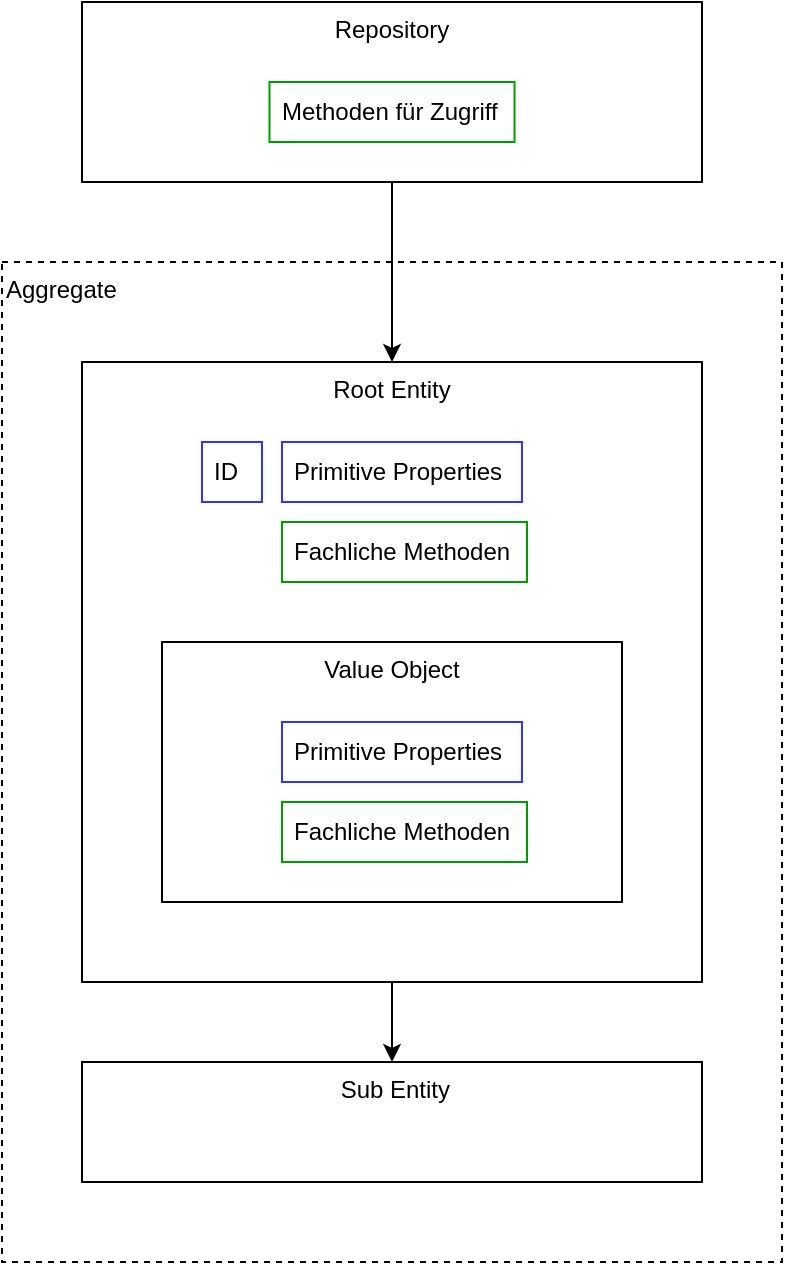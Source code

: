 <mxfile version="28.1.2">
  <diagram name="Seite-1" id="NrbdtOU8l5xmAe7ymhUr">
    <mxGraphModel dx="1410" dy="-395" grid="1" gridSize="10" guides="1" tooltips="1" connect="1" arrows="1" fold="1" page="1" pageScale="1" pageWidth="827" pageHeight="1169" math="0" shadow="0">
      <root>
        <mxCell id="0" />
        <mxCell id="1" parent="0" />
        <mxCell id="nb7jKAPWfvL3e58ZdCud-15" value="Aggregate" style="rounded=0;whiteSpace=wrap;html=1;dashed=1;verticalAlign=top;align=left;" vertex="1" parent="1">
          <mxGeometry x="200" y="1340" width="390" height="500" as="geometry" />
        </mxCell>
        <mxCell id="nb7jKAPWfvL3e58ZdCud-10" value="" style="edgeStyle=orthogonalEdgeStyle;rounded=0;orthogonalLoop=1;jettySize=auto;html=1;" edge="1" parent="1" source="a6-sa-Pfjen3ggbp_8G2-102" target="nb7jKAPWfvL3e58ZdCud-1">
          <mxGeometry relative="1" as="geometry" />
        </mxCell>
        <mxCell id="a6-sa-Pfjen3ggbp_8G2-102" value="Root Entity" style="rounded=0;whiteSpace=wrap;html=1;labelPosition=center;verticalLabelPosition=middle;align=center;verticalAlign=top;fontStyle=0" parent="1" vertex="1">
          <mxGeometry x="240" y="1390" width="310" height="310" as="geometry" />
        </mxCell>
        <mxCell id="nb7jKAPWfvL3e58ZdCud-1" value="&amp;nbsp;Sub Entity" style="rounded=0;whiteSpace=wrap;html=1;labelPosition=center;verticalLabelPosition=middle;align=center;verticalAlign=top;fontStyle=0" vertex="1" parent="1">
          <mxGeometry x="240" y="1740" width="310" height="60" as="geometry" />
        </mxCell>
        <mxCell id="nb7jKAPWfvL3e58ZdCud-2" value="Value Object" style="rounded=0;whiteSpace=wrap;html=1;labelPosition=center;verticalLabelPosition=middle;align=center;verticalAlign=top;fontStyle=0" vertex="1" parent="1">
          <mxGeometry x="280" y="1530" width="230" height="130" as="geometry" />
        </mxCell>
        <mxCell id="nb7jKAPWfvL3e58ZdCud-4" value="Primitive Properties" style="text;strokeColor=#3333FF;fillColor=none;align=left;verticalAlign=middle;spacingLeft=4;spacingRight=4;overflow=hidden;points=[[0,0.5],[1,0.5]];portConstraint=eastwest;rotatable=0;whiteSpace=wrap;html=1;" vertex="1" parent="1">
          <mxGeometry x="340" y="1430" width="120" height="30" as="geometry" />
        </mxCell>
        <mxCell id="nb7jKAPWfvL3e58ZdCud-5" value="Primitive Properties" style="text;strokeColor=#3333FF;fillColor=none;align=left;verticalAlign=middle;spacingLeft=4;spacingRight=4;overflow=hidden;points=[[0,0.5],[1,0.5]];portConstraint=eastwest;rotatable=0;whiteSpace=wrap;html=1;" vertex="1" parent="1">
          <mxGeometry x="340" y="1570" width="120" height="30" as="geometry" />
        </mxCell>
        <mxCell id="nb7jKAPWfvL3e58ZdCud-14" style="edgeStyle=orthogonalEdgeStyle;rounded=0;orthogonalLoop=1;jettySize=auto;html=1;exitX=0.5;exitY=1;exitDx=0;exitDy=0;entryX=0.5;entryY=0;entryDx=0;entryDy=0;" edge="1" parent="1" source="nb7jKAPWfvL3e58ZdCud-12" target="a6-sa-Pfjen3ggbp_8G2-102">
          <mxGeometry relative="1" as="geometry" />
        </mxCell>
        <mxCell id="nb7jKAPWfvL3e58ZdCud-12" value="Repository" style="rounded=0;whiteSpace=wrap;html=1;labelPosition=center;verticalLabelPosition=middle;align=center;verticalAlign=top;fontStyle=0" vertex="1" parent="1">
          <mxGeometry x="240" y="1210" width="310" height="90" as="geometry" />
        </mxCell>
        <mxCell id="nb7jKAPWfvL3e58ZdCud-16" value="Methoden für Zugriff" style="text;strokeColor=#009900;fillColor=none;align=left;verticalAlign=middle;spacingLeft=4;spacingRight=4;overflow=hidden;points=[[0,0.5],[1,0.5]];portConstraint=eastwest;rotatable=0;whiteSpace=wrap;html=1;" vertex="1" parent="1">
          <mxGeometry x="333.75" y="1250" width="122.5" height="30" as="geometry" />
        </mxCell>
        <mxCell id="nb7jKAPWfvL3e58ZdCud-17" value="Fachliche Methoden" style="text;strokeColor=#009900;fillColor=none;align=left;verticalAlign=middle;spacingLeft=4;spacingRight=4;overflow=hidden;points=[[0,0.5],[1,0.5]];portConstraint=eastwest;rotatable=0;whiteSpace=wrap;html=1;" vertex="1" parent="1">
          <mxGeometry x="340" y="1470" width="122.5" height="30" as="geometry" />
        </mxCell>
        <mxCell id="nb7jKAPWfvL3e58ZdCud-18" value="Fachliche Methoden" style="text;strokeColor=#009900;fillColor=none;align=left;verticalAlign=middle;spacingLeft=4;spacingRight=4;overflow=hidden;points=[[0,0.5],[1,0.5]];portConstraint=eastwest;rotatable=0;whiteSpace=wrap;html=1;" vertex="1" parent="1">
          <mxGeometry x="340" y="1610" width="122.5" height="30" as="geometry" />
        </mxCell>
        <mxCell id="nb7jKAPWfvL3e58ZdCud-19" value="ID" style="text;strokeColor=#3333FF;fillColor=none;align=left;verticalAlign=middle;spacingLeft=4;spacingRight=4;overflow=hidden;points=[[0,0.5],[1,0.5]];portConstraint=eastwest;rotatable=0;whiteSpace=wrap;html=1;" vertex="1" parent="1">
          <mxGeometry x="300" y="1430" width="30" height="30" as="geometry" />
        </mxCell>
      </root>
    </mxGraphModel>
  </diagram>
</mxfile>
